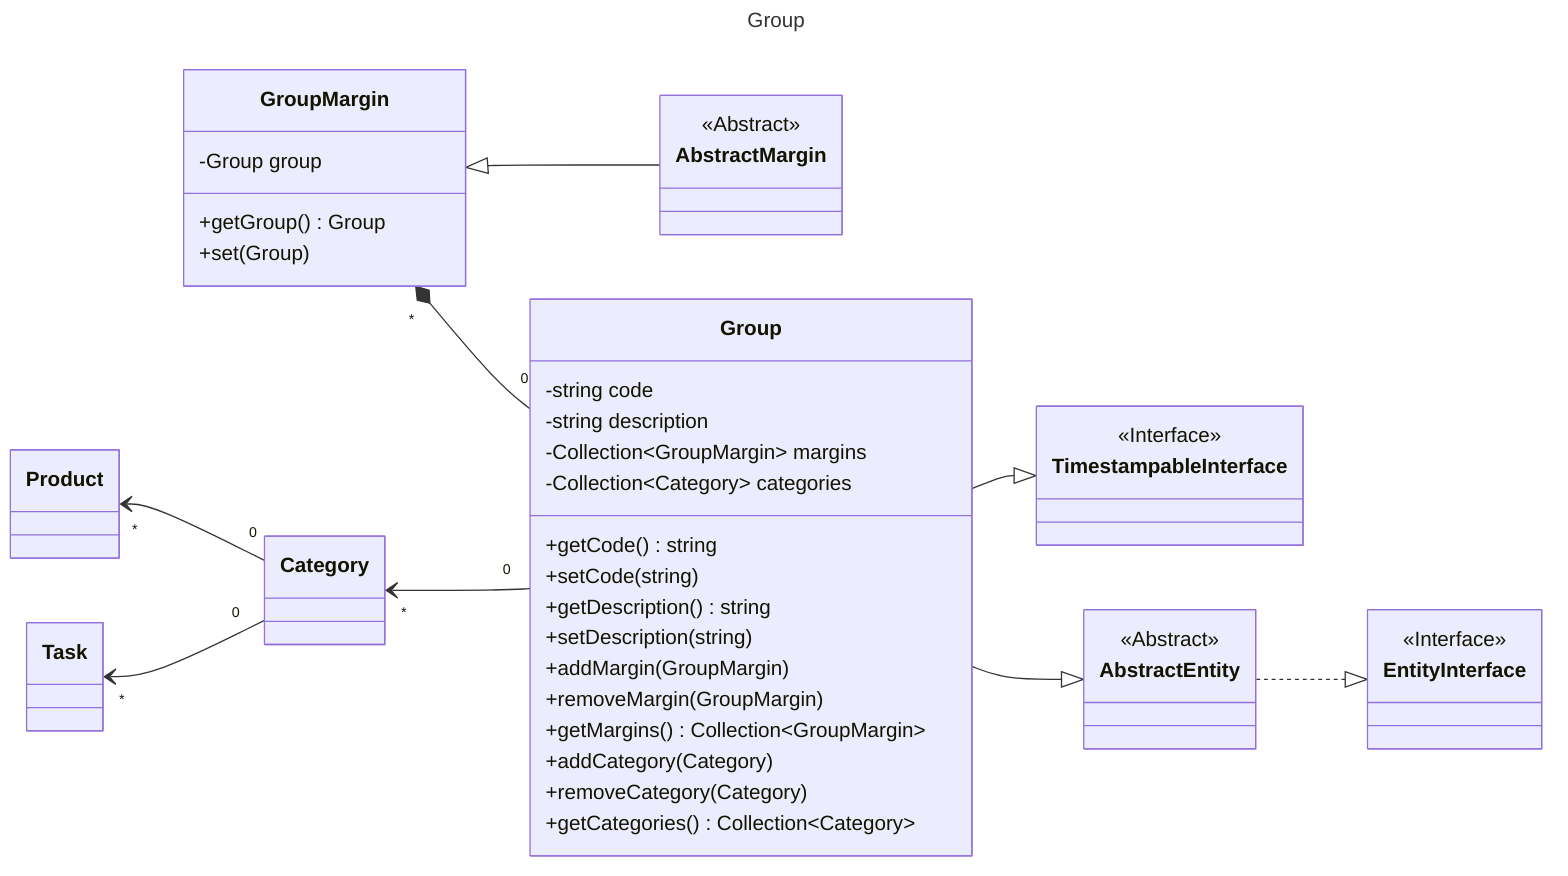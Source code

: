 ---
title: Group
---

classDiagram
    direction RL

    class Group {
        -string code
        -string description
        -Collection~GroupMargin~ margins
        -Collection~Category~ categories
        +getCode() string
        +setCode(string)
        +getDescription() string
        +setDescription(string)
        +addMargin(GroupMargin)
        +removeMargin(GroupMargin)
        +getMargins() Collection~GroupMargin~
        +addCategory(Category)
        +removeCategory(Category)
        +getCategories() Collection~Category~
    }

    class GroupMargin {
        -Group group
        +getGroup() Group
        +set(Group)
    }

    class AbstractMargin {
        <<Abstract>>
    }

    class AbstractEntity {
        <<Abstract>>
    }
    class EntityInterface {
        <<Interface>>
    }

    class TimestampableInterface {
        <<Interface>>
    }

    EntityInterface <|.. AbstractEntity
    AbstractEntity <|-- Group
    Group "0" --* "*" GroupMargin
    Group "0" --> "*" Category
    AbstractMargin --|> GroupMargin
    Category "0" --> "*" Product
    Category "0" --> "*" Task
    TimestampableInterface <|-- Group

    click EntityInterface call nodeCallback()
    click AbstractEntity call nodeCallback()
    click AbstractMargin call nodeCallback()
    click Category call nodeCallback()
    click Product call nodeCallback()
    click Task call nodeCallback()
    click TimestampableInterface call nodeCallback()